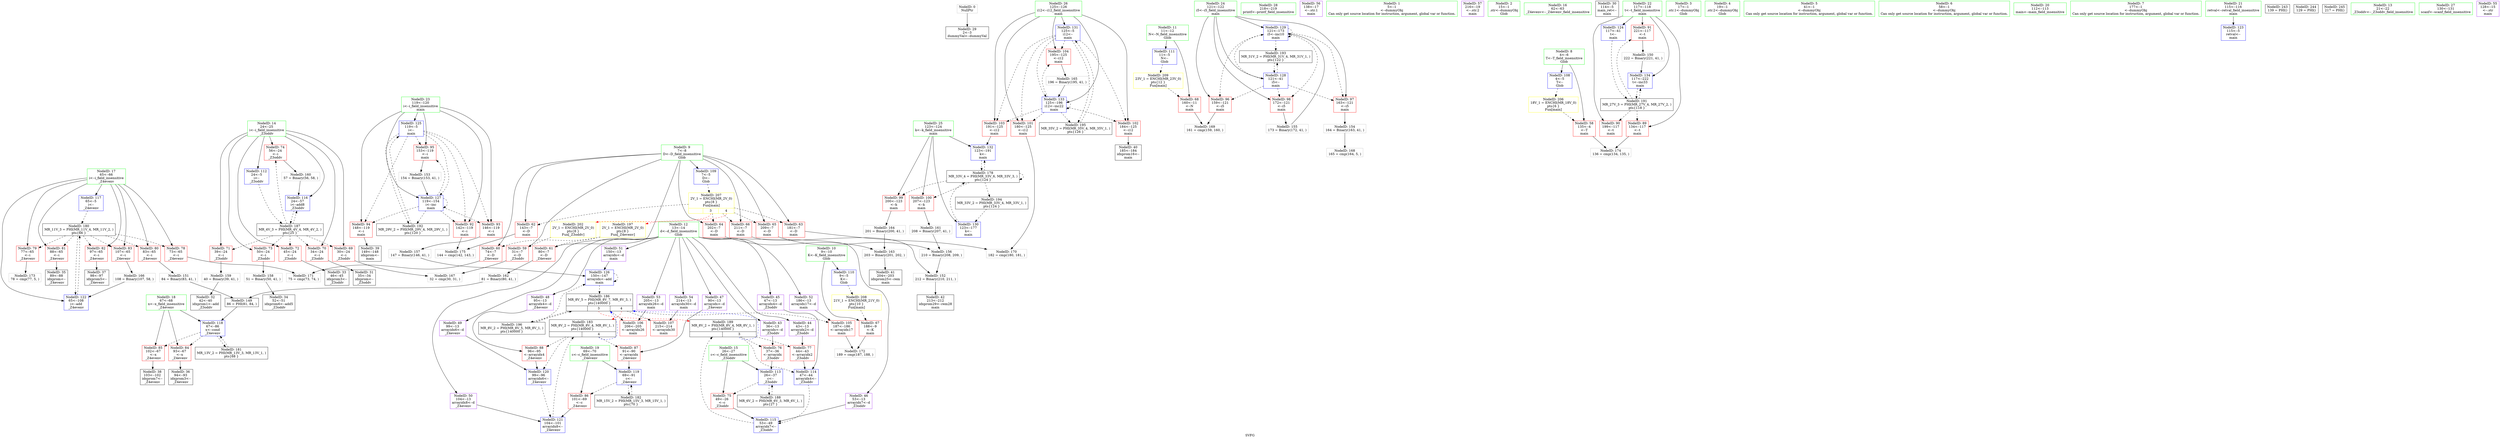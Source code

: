 digraph "SVFG" {
	label="SVFG";

	Node0x556bf6f94bf0 [shape=record,color=grey,label="{NodeID: 0\nNullPtr}"];
	Node0x556bf6f94bf0 -> Node0x556bf6fb3900[style=solid];
	Node0x556bf6fc5ea0 [shape=record,color=black,label="{NodeID: 180\nMR_11V_3 = PHI(MR_11V_4, MR_11V_2, )\npts\{66 \}\n}"];
	Node0x556bf6fc5ea0 -> Node0x556bf6fb70f0[style=dashed];
	Node0x556bf6fc5ea0 -> Node0x556bf6fb71c0[style=dashed];
	Node0x556bf6fc5ea0 -> Node0x556bf6fb7290[style=dashed];
	Node0x556bf6fc5ea0 -> Node0x556bf6fb7360[style=dashed];
	Node0x556bf6fc5ea0 -> Node0x556bf6fb7430[style=dashed];
	Node0x556bf6fc5ea0 -> Node0x556bf6fb7500[style=dashed];
	Node0x556bf6fc5ea0 -> Node0x556bf6fba4d0[style=dashed];
	Node0x556bf6fb4940 [shape=record,color=red,label="{NodeID: 97\n163\<--121\n\<--i5\nmain\n}"];
	Node0x556bf6fb4940 -> Node0x556bf6fbc590[style=solid];
	Node0x556bf6faa4e0 [shape=record,color=green,label="{NodeID: 14\n24\<--25\ni\<--i_field_insensitive\n_Z3oddv\n}"];
	Node0x556bf6faa4e0 -> Node0x556bf6fb69a0[style=solid];
	Node0x556bf6faa4e0 -> Node0x556bf6fb6a70[style=solid];
	Node0x556bf6faa4e0 -> Node0x556bf6fb6b40[style=solid];
	Node0x556bf6faa4e0 -> Node0x556bf6fb6c10[style=solid];
	Node0x556bf6faa4e0 -> Node0x556bf6fb6ce0[style=solid];
	Node0x556bf6faa4e0 -> Node0x556bf6fb6db0[style=solid];
	Node0x556bf6faa4e0 -> Node0x556bf6fb5570[style=solid];
	Node0x556bf6faa4e0 -> Node0x556bf6fb9ff0[style=solid];
	Node0x556bf6fb8da0 [shape=record,color=black,label="{NodeID: 194\nMR_33V_2 = PHI(MR_33V_4, MR_33V_1, )\npts\{124 \}\n}"];
	Node0x556bf6fb8da0 -> Node0x556bf6fbab50[style=dashed];
	Node0x556bf6fb54a0 [shape=record,color=blue,label="{NodeID: 111\n11\<--5\nN\<--\nGlob }"];
	Node0x556bf6fb54a0 -> Node0x556bf6fce0f0[style=dashed];
	Node0x556bf6fb3830 [shape=record,color=green,label="{NodeID: 28\n218\<--219\nprintf\<--printf_field_insensitive\n}"];
	Node0x556bf6fce010 [shape=record,color=yellow,style=double,label="{NodeID: 208\n21V_1 = ENCHI(MR_21V_0)\npts\{10 \}\nFun[main]}"];
	Node0x556bf6fce010 -> Node0x556bf6fb6800[style=dashed];
	Node0x556bf6fba740 [shape=record,color=blue,label="{NodeID: 125\n119\<--5\ni\<--\nmain\n}"];
	Node0x556bf6fba740 -> Node0x556bf6fb7c50[style=dashed];
	Node0x556bf6fba740 -> Node0x556bf6fb7d20[style=dashed];
	Node0x556bf6fba740 -> Node0x556bf6fb7df0[style=dashed];
	Node0x556bf6fba740 -> Node0x556bf6fb7ec0[style=dashed];
	Node0x556bf6fba740 -> Node0x556bf6fba8e0[style=dashed];
	Node0x556bf6fba740 -> Node0x556bf6fb83a0[style=dashed];
	Node0x556bf6fb4390 [shape=record,color=black,label="{NodeID: 42\n213\<--212\nidxprom29\<--rem28\nmain\n}"];
	Node0x556bf6fb5f10 [shape=record,color=purple,label="{NodeID: 56\n138\<--17\n\<--.str.1\nmain\n}"];
	Node0x556bf6fbc410 [shape=record,color=grey,label="{NodeID: 153\n154 = Binary(153, 41, )\n}"];
	Node0x556bf6fbc410 -> Node0x556bf6fba8e0[style=solid];
	Node0x556bf6fb6a70 [shape=record,color=red,label="{NodeID: 70\n34\<--24\n\<--i\n_Z3oddv\n}"];
	Node0x556bf6fb6a70 -> Node0x556bf6fb3aa0[style=solid];
	Node0x556bf6fbd910 [shape=record,color=grey,label="{NodeID: 167\n32 = cmp(30, 31, )\n}"];
	Node0x556bf6fb75d0 [shape=record,color=red,label="{NodeID: 84\n93\<--67\n\<--x\n_Z4evenv\n}"];
	Node0x556bf6fb75d0 -> Node0x556bf6fb3eb0[style=solid];
	Node0x556bf6fa8d30 [shape=record,color=green,label="{NodeID: 1\n5\<--1\n\<--dummyObj\nCan only get source location for instruction, argument, global var or function.}"];
	Node0x556bf6fc63a0 [shape=record,color=black,label="{NodeID: 181\nMR_13V_2 = PHI(MR_13V_3, MR_13V_1, )\npts\{68 \}\n}"];
	Node0x556bf6fc63a0 -> Node0x556bf6fba190[style=dashed];
	Node0x556bf6fb4a10 [shape=record,color=red,label="{NodeID: 98\n172\<--121\n\<--i5\nmain\n}"];
	Node0x556bf6fb4a10 -> Node0x556bf6fbc710[style=solid];
	Node0x556bf6faa5b0 [shape=record,color=green,label="{NodeID: 15\n26\<--27\nc\<--c_field_insensitive\n_Z3oddv\n}"];
	Node0x556bf6faa5b0 -> Node0x556bf6fb6e80[style=solid];
	Node0x556bf6faa5b0 -> Node0x556bf6fb5640[style=solid];
	Node0x556bf6fb8e90 [shape=record,color=black,label="{NodeID: 195\nMR_35V_2 = PHI(MR_35V_4, MR_35V_1, )\npts\{126 \}\n}"];
	Node0x556bf6fb8e90 -> Node0x556bf6fbac20[style=dashed];
	Node0x556bf6fb5570 [shape=record,color=blue,label="{NodeID: 112\n24\<--5\ni\<--\n_Z3oddv\n}"];
	Node0x556bf6fb5570 -> Node0x556bf6fc81a0[style=dashed];
	Node0x556bf6fb3900 [shape=record,color=black,label="{NodeID: 29\n2\<--3\ndummyVal\<--dummyVal\n}"];
	Node0x556bf6fce0f0 [shape=record,color=yellow,style=double,label="{NodeID: 209\n23V_1 = ENCHI(MR_23V_0)\npts\{12 \}\nFun[main]}"];
	Node0x556bf6fce0f0 -> Node0x556bf6fb68d0[style=dashed];
	Node0x556bf6fba810 [shape=record,color=blue,label="{NodeID: 126\n150\<--147\narrayidx\<--add\nmain\n}"];
	Node0x556bf6fba810 -> Node0x556bf6fba810[style=dashed];
	Node0x556bf6fba810 -> Node0x556bf6fc7ca0[style=dashed];
	Node0x556bf6fb4460 [shape=record,color=purple,label="{NodeID: 43\n36\<--13\narrayidx\<--d\n_Z3oddv\n}"];
	Node0x556bf6fb4460 -> Node0x556bf6fb6f50[style=solid];
	Node0x556bf6fb5fe0 [shape=record,color=purple,label="{NodeID: 57\n216\<--19\n\<--.str.2\nmain\n}"];
	Node0x556bf6fbc590 [shape=record,color=grey,label="{NodeID: 154\n164 = Binary(163, 41, )\n}"];
	Node0x556bf6fbc590 -> Node0x556bf6fbda90[style=solid];
	Node0x556bf6fb6b40 [shape=record,color=red,label="{NodeID: 71\n39\<--24\n\<--i\n_Z3oddv\n}"];
	Node0x556bf6fb6b40 -> Node0x556bf6fbcd10[style=solid];
	Node0x556bf6fbda90 [shape=record,color=grey,label="{NodeID: 168\n165 = cmp(164, 5, )\n}"];
	Node0x556bf6fb76a0 [shape=record,color=red,label="{NodeID: 85\n102\<--67\n\<--x\n_Z4evenv\n}"];
	Node0x556bf6fb76a0 -> Node0x556bf6fb4050[style=solid];
	Node0x556bf6fa7c30 [shape=record,color=green,label="{NodeID: 2\n15\<--1\n.str\<--dummyObj\nGlob }"];
	Node0x556bf6fc68a0 [shape=record,color=black,label="{NodeID: 182\nMR_15V_2 = PHI(MR_15V_3, MR_15V_1, )\npts\{70 \}\n}"];
	Node0x556bf6fc68a0 -> Node0x556bf6fba260[style=dashed];
	Node0x556bf6fb4ae0 [shape=record,color=red,label="{NodeID: 99\n200\<--123\n\<--k\nmain\n}"];
	Node0x556bf6fb4ae0 -> Node0x556bf6fbd490[style=solid];
	Node0x556bf6faa680 [shape=record,color=green,label="{NodeID: 16\n62\<--63\n_Z4evenv\<--_Z4evenv_field_insensitive\n}"];
	Node0x556bf6fcbec0 [shape=record,color=black,label="{NodeID: 196\nMR_8V_2 = PHI(MR_8V_5, MR_8V_1, )\npts\{140000 \}\n}"];
	Node0x556bf6fcbec0 -> Node0x556bf6fba810[style=dashed];
	Node0x556bf6fcbec0 -> Node0x556bf6fc7ca0[style=dashed];
	Node0x556bf6fb5640 [shape=record,color=blue,label="{NodeID: 113\n26\<--37\nc\<--\n_Z3oddv\n}"];
	Node0x556bf6fb5640 -> Node0x556bf6fb6e80[style=dashed];
	Node0x556bf6fb5640 -> Node0x556bf6fc86a0[style=dashed];
	Node0x556bf6fb39d0 [shape=record,color=black,label="{NodeID: 30\n114\<--5\nmain_ret\<--\nmain\n}"];
	Node0x556bf6fba8e0 [shape=record,color=blue,label="{NodeID: 127\n119\<--154\ni\<--inc\nmain\n}"];
	Node0x556bf6fba8e0 -> Node0x556bf6fb7c50[style=dashed];
	Node0x556bf6fba8e0 -> Node0x556bf6fb7d20[style=dashed];
	Node0x556bf6fba8e0 -> Node0x556bf6fb7df0[style=dashed];
	Node0x556bf6fba8e0 -> Node0x556bf6fb7ec0[style=dashed];
	Node0x556bf6fba8e0 -> Node0x556bf6fba8e0[style=dashed];
	Node0x556bf6fba8e0 -> Node0x556bf6fb83a0[style=dashed];
	Node0x556bf6fb4530 [shape=record,color=purple,label="{NodeID: 44\n43\<--13\narrayidx2\<--d\n_Z3oddv\n}"];
	Node0x556bf6fb4530 -> Node0x556bf6fb7020[style=solid];
	Node0x556bf6fb60b0 [shape=record,color=red,label="{NodeID: 58\n135\<--4\n\<--T\nmain\n}"];
	Node0x556bf6fb60b0 -> Node0x556bf6fbe390[style=solid];
	Node0x556bf6fbc710 [shape=record,color=grey,label="{NodeID: 155\n173 = Binary(172, 41, )\n}"];
	Node0x556bf6fbc710 -> Node0x556bf6fbaa80[style=solid];
	Node0x556bf6fb6c10 [shape=record,color=red,label="{NodeID: 72\n45\<--24\n\<--i\n_Z3oddv\n}"];
	Node0x556bf6fb6c10 -> Node0x556bf6fb3c40[style=solid];
	Node0x556bf6fbdc10 [shape=record,color=grey,label="{NodeID: 169\n161 = cmp(159, 160, )\n}"];
	Node0x556bf6fb7770 [shape=record,color=red,label="{NodeID: 86\n101\<--69\n\<--c\n_Z4evenv\n}"];
	Node0x556bf6fb7770 -> Node0x556bf6fba400[style=solid];
	Node0x556bf6fb2840 [shape=record,color=green,label="{NodeID: 3\n17\<--1\n.str.1\<--dummyObj\nGlob }"];
	Node0x556bf6fc6da0 [shape=record,color=black,label="{NodeID: 183\nMR_8V_2 = PHI(MR_8V_4, MR_8V_1, )\npts\{140000 \}\n|{|<s3>4}}"];
	Node0x556bf6fc6da0 -> Node0x556bf6fb7840[style=dashed];
	Node0x556bf6fc6da0 -> Node0x556bf6fb7910[style=dashed];
	Node0x556bf6fc6da0 -> Node0x556bf6fba330[style=dashed];
	Node0x556bf6fc6da0:s3 -> Node0x556bf6fc7ca0[style=dashed,color=blue];
	Node0x556bf6fb4bb0 [shape=record,color=red,label="{NodeID: 100\n207\<--123\n\<--k\nmain\n}"];
	Node0x556bf6fb4bb0 -> Node0x556bf6fbd010[style=solid];
	Node0x556bf6faa750 [shape=record,color=green,label="{NodeID: 17\n65\<--66\ni\<--i_field_insensitive\n_Z4evenv\n}"];
	Node0x556bf6faa750 -> Node0x556bf6fb70f0[style=solid];
	Node0x556bf6faa750 -> Node0x556bf6fb71c0[style=solid];
	Node0x556bf6faa750 -> Node0x556bf6fb7290[style=solid];
	Node0x556bf6faa750 -> Node0x556bf6fb7360[style=solid];
	Node0x556bf6faa750 -> Node0x556bf6fb7430[style=solid];
	Node0x556bf6faa750 -> Node0x556bf6fb7500[style=solid];
	Node0x556bf6faa750 -> Node0x556bf6fba0c0[style=solid];
	Node0x556bf6faa750 -> Node0x556bf6fba4d0[style=solid];
	Node0x556bf6fcc3c0 [shape=record,color=yellow,style=double,label="{NodeID: 197\n2V_1 = ENCHI(MR_2V_0)\npts\{8 \}\nFun[_Z4evenv]}"];
	Node0x556bf6fcc3c0 -> Node0x556bf6fb6250[style=dashed];
	Node0x556bf6fcc3c0 -> Node0x556bf6fb6320[style=dashed];
	Node0x556bf6fb5710 [shape=record,color=blue,label="{NodeID: 114\n47\<--44\narrayidx4\<--\n_Z3oddv\n}"];
	Node0x556bf6fb5710 -> Node0x556bf6fb57e0[style=dashed];
	Node0x556bf6fb3aa0 [shape=record,color=black,label="{NodeID: 31\n35\<--34\nidxprom\<--\n_Z3oddv\n}"];
	Node0x556bf6fba9b0 [shape=record,color=blue,label="{NodeID: 128\n121\<--41\ni5\<--\nmain\n}"];
	Node0x556bf6fba9b0 -> Node0x556bf6fb4870[style=dashed];
	Node0x556bf6fba9b0 -> Node0x556bf6fb4940[style=dashed];
	Node0x556bf6fba9b0 -> Node0x556bf6fb4a10[style=dashed];
	Node0x556bf6fba9b0 -> Node0x556bf6fbaa80[style=dashed];
	Node0x556bf6fba9b0 -> Node0x556bf6fb88a0[style=dashed];
	Node0x556bf6fb4600 [shape=record,color=purple,label="{NodeID: 45\n47\<--13\narrayidx4\<--d\n_Z3oddv\n}"];
	Node0x556bf6fb4600 -> Node0x556bf6fb5710[style=solid];
	Node0x556bf6fb6180 [shape=record,color=red,label="{NodeID: 59\n31\<--7\n\<--D\n_Z3oddv\n}"];
	Node0x556bf6fb6180 -> Node0x556bf6fbd910[style=solid];
	Node0x556bf6fbc890 [shape=record,color=grey,label="{NodeID: 156\n210 = Binary(208, 209, )\n}"];
	Node0x556bf6fbc890 -> Node0x556bf6fbc290[style=solid];
	Node0x556bf6fb6ce0 [shape=record,color=red,label="{NodeID: 73\n50\<--24\n\<--i\n_Z3oddv\n}"];
	Node0x556bf6fb6ce0 -> Node0x556bf6fbcb90[style=solid];
	Node0x556bf6fbdd90 [shape=record,color=grey,label="{NodeID: 170\n182 = cmp(180, 181, )\n}"];
	Node0x556bf6fb7840 [shape=record,color=red,label="{NodeID: 87\n91\<--90\n\<--arrayidx\n_Z4evenv\n}"];
	Node0x556bf6fb7840 -> Node0x556bf6fba260[style=solid];
	Node0x556bf6fb28d0 [shape=record,color=green,label="{NodeID: 4\n19\<--1\n.str.2\<--dummyObj\nGlob }"];
	Node0x556bf6fb4c80 [shape=record,color=red,label="{NodeID: 101\n180\<--125\n\<--i12\nmain\n}"];
	Node0x556bf6fb4c80 -> Node0x556bf6fbdd90[style=solid];
	Node0x556bf6faa820 [shape=record,color=green,label="{NodeID: 18\n67\<--68\nx\<--x_field_insensitive\n_Z4evenv\n}"];
	Node0x556bf6faa820 -> Node0x556bf6fb75d0[style=solid];
	Node0x556bf6faa820 -> Node0x556bf6fb76a0[style=solid];
	Node0x556bf6faa820 -> Node0x556bf6fba190[style=solid];
	Node0x556bf6fb57e0 [shape=record,color=blue,label="{NodeID: 115\n53\<--49\narrayidx7\<--\n_Z3oddv\n}"];
	Node0x556bf6fb57e0 -> Node0x556bf6fc8ba0[style=dashed];
	Node0x556bf6fb3b70 [shape=record,color=black,label="{NodeID: 32\n42\<--40\nidxprom1\<--add\n_Z3oddv\n}"];
	Node0x556bf6fbaa80 [shape=record,color=blue,label="{NodeID: 129\n121\<--173\ni5\<--inc10\nmain\n}"];
	Node0x556bf6fbaa80 -> Node0x556bf6fb4870[style=dashed];
	Node0x556bf6fbaa80 -> Node0x556bf6fb4940[style=dashed];
	Node0x556bf6fbaa80 -> Node0x556bf6fb4a10[style=dashed];
	Node0x556bf6fbaa80 -> Node0x556bf6fbaa80[style=dashed];
	Node0x556bf6fbaa80 -> Node0x556bf6fb88a0[style=dashed];
	Node0x556bf6fb46d0 [shape=record,color=purple,label="{NodeID: 46\n53\<--13\narrayidx7\<--d\n_Z3oddv\n}"];
	Node0x556bf6fb46d0 -> Node0x556bf6fb57e0[style=solid];
	Node0x556bf6fb6250 [shape=record,color=red,label="{NodeID: 60\n74\<--7\n\<--D\n_Z4evenv\n}"];
	Node0x556bf6fb6250 -> Node0x556bf6fbdf10[style=solid];
	Node0x556bf6fbca10 [shape=record,color=grey,label="{NodeID: 157\n147 = Binary(146, 41, )\n}"];
	Node0x556bf6fbca10 -> Node0x556bf6fba810[style=solid];
	Node0x556bf6fb6db0 [shape=record,color=red,label="{NodeID: 74\n56\<--24\n\<--i\n_Z3oddv\n}"];
	Node0x556bf6fb6db0 -> Node0x556bf6fbce90[style=solid];
	Node0x556bf6fbdf10 [shape=record,color=grey,label="{NodeID: 171\n75 = cmp(73, 74, )\n}"];
	Node0x556bf6fb7910 [shape=record,color=red,label="{NodeID: 88\n96\<--95\n\<--arrayidx4\n_Z4evenv\n}"];
	Node0x556bf6fb7910 -> Node0x556bf6fba330[style=solid];
	Node0x556bf6f94c80 [shape=record,color=green,label="{NodeID: 5\n41\<--1\n\<--dummyObj\nCan only get source location for instruction, argument, global var or function.}"];
	Node0x556bf6fb4d50 [shape=record,color=red,label="{NodeID: 102\n184\<--125\n\<--i12\nmain\n}"];
	Node0x556bf6fb4d50 -> Node0x556bf6fb41f0[style=solid];
	Node0x556bf6fb3160 [shape=record,color=green,label="{NodeID: 19\n69\<--70\nc\<--c_field_insensitive\n_Z4evenv\n}"];
	Node0x556bf6fb3160 -> Node0x556bf6fb7770[style=solid];
	Node0x556bf6fb3160 -> Node0x556bf6fba260[style=solid];
	Node0x556bf6fb9ff0 [shape=record,color=blue,label="{NodeID: 116\n24\<--57\ni\<--add8\n_Z3oddv\n}"];
	Node0x556bf6fb9ff0 -> Node0x556bf6fc81a0[style=dashed];
	Node0x556bf6fb3c40 [shape=record,color=black,label="{NodeID: 33\n46\<--45\nidxprom3\<--\n_Z3oddv\n}"];
	Node0x556bf6fbab50 [shape=record,color=blue,label="{NodeID: 130\n123\<--177\nk\<--\nmain\n}"];
	Node0x556bf6fbab50 -> Node0x556bf6fc54a0[style=dashed];
	Node0x556bf6fb47a0 [shape=record,color=purple,label="{NodeID: 47\n90\<--13\narrayidx\<--d\n_Z4evenv\n}"];
	Node0x556bf6fb47a0 -> Node0x556bf6fb7840[style=solid];
	Node0x556bf6fb6320 [shape=record,color=red,label="{NodeID: 61\n80\<--7\n\<--D\n_Z4evenv\n}"];
	Node0x556bf6fb6320 -> Node0x556bf6fbd190[style=solid];
	Node0x556bf6fbcb90 [shape=record,color=grey,label="{NodeID: 158\n51 = Binary(50, 41, )\n}"];
	Node0x556bf6fbcb90 -> Node0x556bf6fb3d10[style=solid];
	Node0x556bf6fb6e80 [shape=record,color=red,label="{NodeID: 75\n49\<--26\n\<--c\n_Z3oddv\n}"];
	Node0x556bf6fb6e80 -> Node0x556bf6fb57e0[style=solid];
	Node0x556bf6fbe090 [shape=record,color=grey,label="{NodeID: 172\n189 = cmp(187, 188, )\n}"];
	Node0x556bf6fb79e0 [shape=record,color=red,label="{NodeID: 89\n134\<--117\n\<--t\nmain\n}"];
	Node0x556bf6fb79e0 -> Node0x556bf6fbe390[style=solid];
	Node0x556bf6f94d10 [shape=record,color=green,label="{NodeID: 6\n58\<--1\n\<--dummyObj\nCan only get source location for instruction, argument, global var or function.}"];
	Node0x556bf6fc7ca0 [shape=record,color=black,label="{NodeID: 186\nMR_8V_5 = PHI(MR_8V_7, MR_8V_3, )\npts\{140000 \}\n|{|<s4>3|<s5>4}}"];
	Node0x556bf6fc7ca0 -> Node0x556bf6fb4fc0[style=dashed];
	Node0x556bf6fc7ca0 -> Node0x556bf6fb5090[style=dashed];
	Node0x556bf6fc7ca0 -> Node0x556bf6fb5160[style=dashed];
	Node0x556bf6fc7ca0 -> Node0x556bf6fcbec0[style=dashed];
	Node0x556bf6fc7ca0:s4 -> Node0x556bf6fc8ba0[style=dashed,color=red];
	Node0x556bf6fc7ca0:s5 -> Node0x556bf6fc6da0[style=dashed,color=red];
	Node0x556bf6fb4e20 [shape=record,color=red,label="{NodeID: 103\n191\<--125\n\<--i12\nmain\n}"];
	Node0x556bf6fb4e20 -> Node0x556bf6fbacf0[style=solid];
	Node0x556bf6fb31f0 [shape=record,color=green,label="{NodeID: 20\n112\<--113\nmain\<--main_field_insensitive\n}"];
	Node0x556bf6fba0c0 [shape=record,color=blue,label="{NodeID: 117\n65\<--5\ni\<--\n_Z4evenv\n}"];
	Node0x556bf6fba0c0 -> Node0x556bf6fc5ea0[style=dashed];
	Node0x556bf6fb3d10 [shape=record,color=black,label="{NodeID: 34\n52\<--51\nidxprom6\<--add5\n_Z3oddv\n}"];
	Node0x556bf6fbac20 [shape=record,color=blue,label="{NodeID: 131\n125\<--5\ni12\<--\nmain\n}"];
	Node0x556bf6fbac20 -> Node0x556bf6fb4c80[style=dashed];
	Node0x556bf6fbac20 -> Node0x556bf6fb4d50[style=dashed];
	Node0x556bf6fbac20 -> Node0x556bf6fb4e20[style=dashed];
	Node0x556bf6fbac20 -> Node0x556bf6fb4ef0[style=dashed];
	Node0x556bf6fbac20 -> Node0x556bf6fbadc0[style=dashed];
	Node0x556bf6fbac20 -> Node0x556bf6fb8e90[style=dashed];
	Node0x556bf6fb5890 [shape=record,color=purple,label="{NodeID: 48\n95\<--13\narrayidx4\<--d\n_Z4evenv\n}"];
	Node0x556bf6fb5890 -> Node0x556bf6fb7910[style=solid];
	Node0x556bf6fb63f0 [shape=record,color=red,label="{NodeID: 62\n143\<--7\n\<--D\nmain\n}"];
	Node0x556bf6fb63f0 -> Node0x556bf6fbe510[style=solid];
	Node0x556bf6fbcd10 [shape=record,color=grey,label="{NodeID: 159\n40 = Binary(39, 41, )\n}"];
	Node0x556bf6fbcd10 -> Node0x556bf6fb3b70[style=solid];
	Node0x556bf6fb6f50 [shape=record,color=red,label="{NodeID: 76\n37\<--36\n\<--arrayidx\n_Z3oddv\n}"];
	Node0x556bf6fb6f50 -> Node0x556bf6fb5640[style=solid];
	Node0x556bf6fbe210 [shape=record,color=grey,label="{NodeID: 173\n78 = cmp(77, 5, )\n}"];
	Node0x556bf6fb7ab0 [shape=record,color=red,label="{NodeID: 90\n199\<--117\n\<--t\nmain\n}"];
	Node0x556bf6f949f0 [shape=record,color=green,label="{NodeID: 7\n177\<--1\n\<--dummyObj\nCan only get source location for instruction, argument, global var or function.}"];
	Node0x556bf6fc81a0 [shape=record,color=black,label="{NodeID: 187\nMR_4V_3 = PHI(MR_4V_4, MR_4V_2, )\npts\{25 \}\n}"];
	Node0x556bf6fc81a0 -> Node0x556bf6fb69a0[style=dashed];
	Node0x556bf6fc81a0 -> Node0x556bf6fb6a70[style=dashed];
	Node0x556bf6fc81a0 -> Node0x556bf6fb6b40[style=dashed];
	Node0x556bf6fc81a0 -> Node0x556bf6fb6c10[style=dashed];
	Node0x556bf6fc81a0 -> Node0x556bf6fb6ce0[style=dashed];
	Node0x556bf6fc81a0 -> Node0x556bf6fb6db0[style=dashed];
	Node0x556bf6fc81a0 -> Node0x556bf6fb9ff0[style=dashed];
	Node0x556bf6fb4ef0 [shape=record,color=red,label="{NodeID: 104\n195\<--125\n\<--i12\nmain\n}"];
	Node0x556bf6fb4ef0 -> Node0x556bf6fbd610[style=solid];
	Node0x556bf6fb3280 [shape=record,color=green,label="{NodeID: 21\n115\<--116\nretval\<--retval_field_insensitive\nmain\n}"];
	Node0x556bf6fb3280 -> Node0x556bf6fba5a0[style=solid];
	Node0x556bf6fba190 [shape=record,color=blue,label="{NodeID: 118\n67\<--86\nx\<--cond\n_Z4evenv\n}"];
	Node0x556bf6fba190 -> Node0x556bf6fb75d0[style=dashed];
	Node0x556bf6fba190 -> Node0x556bf6fb76a0[style=dashed];
	Node0x556bf6fba190 -> Node0x556bf6fc63a0[style=dashed];
	Node0x556bf6fb3de0 [shape=record,color=black,label="{NodeID: 35\n89\<--88\nidxprom\<--\n_Z4evenv\n}"];
	Node0x556bf6fbacf0 [shape=record,color=blue,label="{NodeID: 132\n123\<--191\nk\<--\nmain\n}"];
	Node0x556bf6fbacf0 -> Node0x556bf6fc54a0[style=dashed];
	Node0x556bf6fb5960 [shape=record,color=purple,label="{NodeID: 49\n99\<--13\narrayidx6\<--d\n_Z4evenv\n}"];
	Node0x556bf6fb5960 -> Node0x556bf6fba330[style=solid];
	Node0x556bf6fb64c0 [shape=record,color=red,label="{NodeID: 63\n181\<--7\n\<--D\nmain\n}"];
	Node0x556bf6fb64c0 -> Node0x556bf6fbdd90[style=solid];
	Node0x556bf6fdb630 [shape=record,color=black,label="{NodeID: 243\n139 = PHI()\n}"];
	Node0x556bf6fbce90 [shape=record,color=grey,label="{NodeID: 160\n57 = Binary(56, 58, )\n}"];
	Node0x556bf6fbce90 -> Node0x556bf6fb9ff0[style=solid];
	Node0x556bf6fb7020 [shape=record,color=red,label="{NodeID: 77\n44\<--43\n\<--arrayidx2\n_Z3oddv\n}"];
	Node0x556bf6fb7020 -> Node0x556bf6fb5710[style=solid];
	Node0x556bf6fbe390 [shape=record,color=grey,label="{NodeID: 174\n136 = cmp(134, 135, )\n}"];
	Node0x556bf6fb7b80 [shape=record,color=red,label="{NodeID: 91\n221\<--117\n\<--t\nmain\n}"];
	Node0x556bf6fb7b80 -> Node0x556bf6fbbf90[style=solid];
	Node0x556bf6f94a80 [shape=record,color=green,label="{NodeID: 8\n4\<--6\nT\<--T_field_insensitive\nGlob }"];
	Node0x556bf6f94a80 -> Node0x556bf6fb60b0[style=solid];
	Node0x556bf6f94a80 -> Node0x556bf6fb5230[style=solid];
	Node0x556bf6fc86a0 [shape=record,color=black,label="{NodeID: 188\nMR_6V_2 = PHI(MR_6V_3, MR_6V_1, )\npts\{27 \}\n}"];
	Node0x556bf6fc86a0 -> Node0x556bf6fb5640[style=dashed];
	Node0x556bf6fb4fc0 [shape=record,color=red,label="{NodeID: 105\n187\<--186\n\<--arrayidx17\nmain\n}"];
	Node0x556bf6fb4fc0 -> Node0x556bf6fbe090[style=solid];
	Node0x556bf6fb3350 [shape=record,color=green,label="{NodeID: 22\n117\<--118\nt\<--t_field_insensitive\nmain\n}"];
	Node0x556bf6fb3350 -> Node0x556bf6fb79e0[style=solid];
	Node0x556bf6fb3350 -> Node0x556bf6fb7ab0[style=solid];
	Node0x556bf6fb3350 -> Node0x556bf6fb7b80[style=solid];
	Node0x556bf6fb3350 -> Node0x556bf6fba670[style=solid];
	Node0x556bf6fb3350 -> Node0x556bf6fbae90[style=solid];
	Node0x556bf6fcda70 [shape=record,color=yellow,style=double,label="{NodeID: 202\n2V_1 = ENCHI(MR_2V_0)\npts\{8 \}\nFun[_Z3oddv]}"];
	Node0x556bf6fcda70 -> Node0x556bf6fb6180[style=dashed];
	Node0x556bf6fba260 [shape=record,color=blue,label="{NodeID: 119\n69\<--91\nc\<--\n_Z4evenv\n}"];
	Node0x556bf6fba260 -> Node0x556bf6fb7770[style=dashed];
	Node0x556bf6fba260 -> Node0x556bf6fc68a0[style=dashed];
	Node0x556bf6fb3eb0 [shape=record,color=black,label="{NodeID: 36\n94\<--93\nidxprom3\<--\n_Z4evenv\n}"];
	Node0x556bf6fbadc0 [shape=record,color=blue,label="{NodeID: 133\n125\<--196\ni12\<--inc22\nmain\n}"];
	Node0x556bf6fbadc0 -> Node0x556bf6fb4c80[style=dashed];
	Node0x556bf6fbadc0 -> Node0x556bf6fb4d50[style=dashed];
	Node0x556bf6fbadc0 -> Node0x556bf6fb4e20[style=dashed];
	Node0x556bf6fbadc0 -> Node0x556bf6fb4ef0[style=dashed];
	Node0x556bf6fbadc0 -> Node0x556bf6fbadc0[style=dashed];
	Node0x556bf6fbadc0 -> Node0x556bf6fb8e90[style=dashed];
	Node0x556bf6fb5a30 [shape=record,color=purple,label="{NodeID: 50\n104\<--13\narrayidx8\<--d\n_Z4evenv\n}"];
	Node0x556bf6fb5a30 -> Node0x556bf6fba400[style=solid];
	Node0x556bf6fb6590 [shape=record,color=red,label="{NodeID: 64\n202\<--7\n\<--D\nmain\n}"];
	Node0x556bf6fb6590 -> Node0x556bf6fbd310[style=solid];
	Node0x556bf6fdb730 [shape=record,color=black,label="{NodeID: 244\n129 = PHI()\n}"];
	Node0x556bf6fbd010 [shape=record,color=grey,label="{NodeID: 161\n208 = Binary(207, 41, )\n}"];
	Node0x556bf6fbd010 -> Node0x556bf6fbc890[style=solid];
	Node0x556bf6fb70f0 [shape=record,color=red,label="{NodeID: 78\n73\<--65\n\<--i\n_Z4evenv\n}"];
	Node0x556bf6fb70f0 -> Node0x556bf6fbdf10[style=solid];
	Node0x556bf6fbe510 [shape=record,color=grey,label="{NodeID: 175\n144 = cmp(142, 143, )\n}"];
	Node0x556bf6fb7c50 [shape=record,color=red,label="{NodeID: 92\n142\<--119\n\<--i\nmain\n}"];
	Node0x556bf6fb7c50 -> Node0x556bf6fbe510[style=solid];
	Node0x556bf6f94b10 [shape=record,color=green,label="{NodeID: 9\n7\<--8\nD\<--D_field_insensitive\nGlob }"];
	Node0x556bf6f94b10 -> Node0x556bf6fb6180[style=solid];
	Node0x556bf6f94b10 -> Node0x556bf6fb6250[style=solid];
	Node0x556bf6f94b10 -> Node0x556bf6fb6320[style=solid];
	Node0x556bf6f94b10 -> Node0x556bf6fb63f0[style=solid];
	Node0x556bf6f94b10 -> Node0x556bf6fb64c0[style=solid];
	Node0x556bf6f94b10 -> Node0x556bf6fb6590[style=solid];
	Node0x556bf6f94b10 -> Node0x556bf6fb6660[style=solid];
	Node0x556bf6f94b10 -> Node0x556bf6fb6730[style=solid];
	Node0x556bf6f94b10 -> Node0x556bf6fb5300[style=solid];
	Node0x556bf6fc8ba0 [shape=record,color=black,label="{NodeID: 189\nMR_8V_2 = PHI(MR_8V_4, MR_8V_1, )\npts\{140000 \}\n|{|<s3>3}}"];
	Node0x556bf6fc8ba0 -> Node0x556bf6fb6f50[style=dashed];
	Node0x556bf6fc8ba0 -> Node0x556bf6fb7020[style=dashed];
	Node0x556bf6fc8ba0 -> Node0x556bf6fb5710[style=dashed];
	Node0x556bf6fc8ba0:s3 -> Node0x556bf6fc7ca0[style=dashed,color=blue];
	Node0x556bf6fb5090 [shape=record,color=red,label="{NodeID: 106\n206\<--205\n\<--arrayidx26\nmain\n}"];
	Node0x556bf6fb3420 [shape=record,color=green,label="{NodeID: 23\n119\<--120\ni\<--i_field_insensitive\nmain\n}"];
	Node0x556bf6fb3420 -> Node0x556bf6fb7c50[style=solid];
	Node0x556bf6fb3420 -> Node0x556bf6fb7d20[style=solid];
	Node0x556bf6fb3420 -> Node0x556bf6fb7df0[style=solid];
	Node0x556bf6fb3420 -> Node0x556bf6fb7ec0[style=solid];
	Node0x556bf6fb3420 -> Node0x556bf6fba740[style=solid];
	Node0x556bf6fb3420 -> Node0x556bf6fba8e0[style=solid];
	Node0x556bf6fba330 [shape=record,color=blue,label="{NodeID: 120\n99\<--96\narrayidx6\<--\n_Z4evenv\n}"];
	Node0x556bf6fba330 -> Node0x556bf6fba400[style=dashed];
	Node0x556bf6fb3f80 [shape=record,color=black,label="{NodeID: 37\n98\<--97\nidxprom5\<--\n_Z4evenv\n}"];
	Node0x556bf6fbae90 [shape=record,color=blue,label="{NodeID: 134\n117\<--222\nt\<--inc33\nmain\n}"];
	Node0x556bf6fbae90 -> Node0x556bf6fc95a0[style=dashed];
	Node0x556bf6fb5b00 [shape=record,color=purple,label="{NodeID: 51\n150\<--13\narrayidx\<--d\nmain\n}"];
	Node0x556bf6fb5b00 -> Node0x556bf6fba810[style=solid];
	Node0x556bf6fb6660 [shape=record,color=red,label="{NodeID: 65\n209\<--7\n\<--D\nmain\n}"];
	Node0x556bf6fb6660 -> Node0x556bf6fbc890[style=solid];
	Node0x556bf6fdb830 [shape=record,color=black,label="{NodeID: 245\n217 = PHI()\n}"];
	Node0x556bf6fbd190 [shape=record,color=grey,label="{NodeID: 162\n81 = Binary(80, 41, )\n}"];
	Node0x556bf6fbd190 -> Node0x556bf6fbb9f0[style=solid];
	Node0x556bf6fb71c0 [shape=record,color=red,label="{NodeID: 79\n77\<--65\n\<--i\n_Z4evenv\n}"];
	Node0x556bf6fb71c0 -> Node0x556bf6fbe210[style=solid];
	Node0x556bf6fb7d20 [shape=record,color=red,label="{NodeID: 93\n146\<--119\n\<--i\nmain\n}"];
	Node0x556bf6fb7d20 -> Node0x556bf6fbca10[style=solid];
	Node0x556bf6fb2b80 [shape=record,color=green,label="{NodeID: 10\n9\<--10\nK\<--K_field_insensitive\nGlob }"];
	Node0x556bf6fb2b80 -> Node0x556bf6fb6800[style=solid];
	Node0x556bf6fb2b80 -> Node0x556bf6fb53d0[style=solid];
	Node0x556bf6fb5160 [shape=record,color=red,label="{NodeID: 107\n215\<--214\n\<--arrayidx30\nmain\n}"];
	Node0x556bf6fb34f0 [shape=record,color=green,label="{NodeID: 24\n121\<--122\ni5\<--i5_field_insensitive\nmain\n}"];
	Node0x556bf6fb34f0 -> Node0x556bf6fb4870[style=solid];
	Node0x556bf6fb34f0 -> Node0x556bf6fb4940[style=solid];
	Node0x556bf6fb34f0 -> Node0x556bf6fb4a10[style=solid];
	Node0x556bf6fb34f0 -> Node0x556bf6fba9b0[style=solid];
	Node0x556bf6fb34f0 -> Node0x556bf6fbaa80[style=solid];
	Node0x556bf6fba400 [shape=record,color=blue,label="{NodeID: 121\n104\<--101\narrayidx8\<--\n_Z4evenv\n}"];
	Node0x556bf6fba400 -> Node0x556bf6fc6da0[style=dashed];
	Node0x556bf6fb4050 [shape=record,color=black,label="{NodeID: 38\n103\<--102\nidxprom7\<--\n_Z4evenv\n}"];
	Node0x556bf6fb5bd0 [shape=record,color=purple,label="{NodeID: 52\n186\<--13\narrayidx17\<--d\nmain\n}"];
	Node0x556bf6fb5bd0 -> Node0x556bf6fb4fc0[style=solid];
	Node0x556bf6fbb9f0 [shape=record,color=black,label="{NodeID: 149\n86 = PHI(81, 84, )\n}"];
	Node0x556bf6fbb9f0 -> Node0x556bf6fba190[style=solid];
	Node0x556bf6fb6730 [shape=record,color=red,label="{NodeID: 66\n211\<--7\n\<--D\nmain\n}"];
	Node0x556bf6fb6730 -> Node0x556bf6fbc290[style=solid];
	Node0x556bf6fbd310 [shape=record,color=grey,label="{NodeID: 163\n203 = Binary(201, 202, )\n}"];
	Node0x556bf6fbd310 -> Node0x556bf6fb42c0[style=solid];
	Node0x556bf6fb7290 [shape=record,color=red,label="{NodeID: 80\n83\<--65\n\<--i\n_Z4evenv\n}"];
	Node0x556bf6fb7290 -> Node0x556bf6fbc110[style=solid];
	Node0x556bf6fb7df0 [shape=record,color=red,label="{NodeID: 94\n148\<--119\n\<--i\nmain\n}"];
	Node0x556bf6fb7df0 -> Node0x556bf6fb4120[style=solid];
	Node0x556bf6fb2c50 [shape=record,color=green,label="{NodeID: 11\n11\<--12\nN\<--N_field_insensitive\nGlob }"];
	Node0x556bf6fb2c50 -> Node0x556bf6fb68d0[style=solid];
	Node0x556bf6fb2c50 -> Node0x556bf6fb54a0[style=solid];
	Node0x556bf6fc95a0 [shape=record,color=black,label="{NodeID: 191\nMR_27V_3 = PHI(MR_27V_4, MR_27V_2, )\npts\{118 \}\n}"];
	Node0x556bf6fc95a0 -> Node0x556bf6fb79e0[style=dashed];
	Node0x556bf6fc95a0 -> Node0x556bf6fb7ab0[style=dashed];
	Node0x556bf6fc95a0 -> Node0x556bf6fb7b80[style=dashed];
	Node0x556bf6fc95a0 -> Node0x556bf6fbae90[style=dashed];
	Node0x556bf6fb5230 [shape=record,color=blue,label="{NodeID: 108\n4\<--5\nT\<--\nGlob }"];
	Node0x556bf6fb5230 -> Node0x556bf6fcde20[style=dashed];
	Node0x556bf6fb35c0 [shape=record,color=green,label="{NodeID: 25\n123\<--124\nk\<--k_field_insensitive\nmain\n}"];
	Node0x556bf6fb35c0 -> Node0x556bf6fb4ae0[style=solid];
	Node0x556bf6fb35c0 -> Node0x556bf6fb4bb0[style=solid];
	Node0x556bf6fb35c0 -> Node0x556bf6fbab50[style=solid];
	Node0x556bf6fb35c0 -> Node0x556bf6fbacf0[style=solid];
	Node0x556bf6fba4d0 [shape=record,color=blue,label="{NodeID: 122\n65\<--108\ni\<--add\n_Z4evenv\n}"];
	Node0x556bf6fba4d0 -> Node0x556bf6fc5ea0[style=dashed];
	Node0x556bf6fb4120 [shape=record,color=black,label="{NodeID: 39\n149\<--148\nidxprom\<--\nmain\n}"];
	Node0x556bf6fb5ca0 [shape=record,color=purple,label="{NodeID: 53\n205\<--13\narrayidx26\<--d\nmain\n}"];
	Node0x556bf6fb5ca0 -> Node0x556bf6fb5090[style=solid];
	Node0x556bf6fbbf90 [shape=record,color=grey,label="{NodeID: 150\n222 = Binary(221, 41, )\n}"];
	Node0x556bf6fbbf90 -> Node0x556bf6fbae90[style=solid];
	Node0x556bf6fb6800 [shape=record,color=red,label="{NodeID: 67\n188\<--9\n\<--K\nmain\n}"];
	Node0x556bf6fb6800 -> Node0x556bf6fbe090[style=solid];
	Node0x556bf6fbd490 [shape=record,color=grey,label="{NodeID: 164\n201 = Binary(200, 41, )\n}"];
	Node0x556bf6fbd490 -> Node0x556bf6fbd310[style=solid];
	Node0x556bf6fb7360 [shape=record,color=red,label="{NodeID: 81\n88\<--65\n\<--i\n_Z4evenv\n}"];
	Node0x556bf6fb7360 -> Node0x556bf6fb3de0[style=solid];
	Node0x556bf6fc54a0 [shape=record,color=black,label="{NodeID: 178\nMR_33V_4 = PHI(MR_33V_6, MR_33V_3, )\npts\{124 \}\n}"];
	Node0x556bf6fc54a0 -> Node0x556bf6fb4ae0[style=dashed];
	Node0x556bf6fc54a0 -> Node0x556bf6fb4bb0[style=dashed];
	Node0x556bf6fc54a0 -> Node0x556bf6fbacf0[style=dashed];
	Node0x556bf6fc54a0 -> Node0x556bf6fc54a0[style=dashed];
	Node0x556bf6fc54a0 -> Node0x556bf6fb8da0[style=dashed];
	Node0x556bf6fb7ec0 [shape=record,color=red,label="{NodeID: 95\n153\<--119\n\<--i\nmain\n}"];
	Node0x556bf6fb7ec0 -> Node0x556bf6fbc410[style=solid];
	Node0x556bf6fb2d20 [shape=record,color=green,label="{NodeID: 12\n13\<--14\nd\<--d_field_insensitive\nGlob }"];
	Node0x556bf6fb2d20 -> Node0x556bf6fb4460[style=solid];
	Node0x556bf6fb2d20 -> Node0x556bf6fb4530[style=solid];
	Node0x556bf6fb2d20 -> Node0x556bf6fb4600[style=solid];
	Node0x556bf6fb2d20 -> Node0x556bf6fb46d0[style=solid];
	Node0x556bf6fb2d20 -> Node0x556bf6fb47a0[style=solid];
	Node0x556bf6fb2d20 -> Node0x556bf6fb5890[style=solid];
	Node0x556bf6fb2d20 -> Node0x556bf6fb5960[style=solid];
	Node0x556bf6fb2d20 -> Node0x556bf6fb5a30[style=solid];
	Node0x556bf6fb2d20 -> Node0x556bf6fb5b00[style=solid];
	Node0x556bf6fb2d20 -> Node0x556bf6fb5bd0[style=solid];
	Node0x556bf6fb2d20 -> Node0x556bf6fb5ca0[style=solid];
	Node0x556bf6fb2d20 -> Node0x556bf6fb5d70[style=solid];
	Node0x556bf6fb83a0 [shape=record,color=black,label="{NodeID: 192\nMR_29V_2 = PHI(MR_29V_4, MR_29V_1, )\npts\{120 \}\n}"];
	Node0x556bf6fb83a0 -> Node0x556bf6fba740[style=dashed];
	Node0x556bf6fb5300 [shape=record,color=blue,label="{NodeID: 109\n7\<--5\nD\<--\nGlob }"];
	Node0x556bf6fb5300 -> Node0x556bf6fcdf30[style=dashed];
	Node0x556bf6fb3690 [shape=record,color=green,label="{NodeID: 26\n125\<--126\ni12\<--i12_field_insensitive\nmain\n}"];
	Node0x556bf6fb3690 -> Node0x556bf6fb4c80[style=solid];
	Node0x556bf6fb3690 -> Node0x556bf6fb4d50[style=solid];
	Node0x556bf6fb3690 -> Node0x556bf6fb4e20[style=solid];
	Node0x556bf6fb3690 -> Node0x556bf6fb4ef0[style=solid];
	Node0x556bf6fb3690 -> Node0x556bf6fbac20[style=solid];
	Node0x556bf6fb3690 -> Node0x556bf6fbadc0[style=solid];
	Node0x556bf6fcde20 [shape=record,color=yellow,style=double,label="{NodeID: 206\n18V_1 = ENCHI(MR_18V_0)\npts\{6 \}\nFun[main]}"];
	Node0x556bf6fcde20 -> Node0x556bf6fb60b0[style=dashed];
	Node0x556bf6fba5a0 [shape=record,color=blue,label="{NodeID: 123\n115\<--5\nretval\<--\nmain\n}"];
	Node0x556bf6fb41f0 [shape=record,color=black,label="{NodeID: 40\n185\<--184\nidxprom16\<--\nmain\n}"];
	Node0x556bf6fb5d70 [shape=record,color=purple,label="{NodeID: 54\n214\<--13\narrayidx30\<--d\nmain\n}"];
	Node0x556bf6fb5d70 -> Node0x556bf6fb5160[style=solid];
	Node0x556bf6fbc110 [shape=record,color=grey,label="{NodeID: 151\n84 = Binary(83, 41, )\n}"];
	Node0x556bf6fbc110 -> Node0x556bf6fbb9f0[style=solid];
	Node0x556bf6fb68d0 [shape=record,color=red,label="{NodeID: 68\n160\<--11\n\<--N\nmain\n}"];
	Node0x556bf6fb68d0 -> Node0x556bf6fbdc10[style=solid];
	Node0x556bf6fbd610 [shape=record,color=grey,label="{NodeID: 165\n196 = Binary(195, 41, )\n}"];
	Node0x556bf6fbd610 -> Node0x556bf6fbadc0[style=solid];
	Node0x556bf6fb7430 [shape=record,color=red,label="{NodeID: 82\n97\<--65\n\<--i\n_Z4evenv\n}"];
	Node0x556bf6fb7430 -> Node0x556bf6fb3f80[style=solid];
	Node0x556bf6fb4870 [shape=record,color=red,label="{NodeID: 96\n159\<--121\n\<--i5\nmain\n}"];
	Node0x556bf6fb4870 -> Node0x556bf6fbdc10[style=solid];
	Node0x556bf6faa410 [shape=record,color=green,label="{NodeID: 13\n21\<--22\n_Z3oddv\<--_Z3oddv_field_insensitive\n}"];
	Node0x556bf6fb88a0 [shape=record,color=black,label="{NodeID: 193\nMR_31V_2 = PHI(MR_31V_4, MR_31V_1, )\npts\{122 \}\n}"];
	Node0x556bf6fb88a0 -> Node0x556bf6fba9b0[style=dashed];
	Node0x556bf6fb53d0 [shape=record,color=blue,label="{NodeID: 110\n9\<--5\nK\<--\nGlob }"];
	Node0x556bf6fb53d0 -> Node0x556bf6fce010[style=dashed];
	Node0x556bf6fb3760 [shape=record,color=green,label="{NodeID: 27\n130\<--131\nscanf\<--scanf_field_insensitive\n}"];
	Node0x556bf6fcdf30 [shape=record,color=yellow,style=double,label="{NodeID: 207\n2V_1 = ENCHI(MR_2V_0)\npts\{8 \}\nFun[main]|{|<s5>3|<s6>4}}"];
	Node0x556bf6fcdf30 -> Node0x556bf6fb63f0[style=dashed];
	Node0x556bf6fcdf30 -> Node0x556bf6fb64c0[style=dashed];
	Node0x556bf6fcdf30 -> Node0x556bf6fb6590[style=dashed];
	Node0x556bf6fcdf30 -> Node0x556bf6fb6660[style=dashed];
	Node0x556bf6fcdf30 -> Node0x556bf6fb6730[style=dashed];
	Node0x556bf6fcdf30:s5 -> Node0x556bf6fcda70[style=dashed,color=red];
	Node0x556bf6fcdf30:s6 -> Node0x556bf6fcc3c0[style=dashed,color=red];
	Node0x556bf6fba670 [shape=record,color=blue,label="{NodeID: 124\n117\<--41\nt\<--\nmain\n}"];
	Node0x556bf6fba670 -> Node0x556bf6fc95a0[style=dashed];
	Node0x556bf6fb42c0 [shape=record,color=black,label="{NodeID: 41\n204\<--203\nidxprom25\<--rem\nmain\n}"];
	Node0x556bf6fb5e40 [shape=record,color=purple,label="{NodeID: 55\n128\<--15\n\<--.str\nmain\n}"];
	Node0x556bf6fbc290 [shape=record,color=grey,label="{NodeID: 152\n212 = Binary(210, 211, )\n}"];
	Node0x556bf6fbc290 -> Node0x556bf6fb4390[style=solid];
	Node0x556bf6fb69a0 [shape=record,color=red,label="{NodeID: 69\n30\<--24\n\<--i\n_Z3oddv\n}"];
	Node0x556bf6fb69a0 -> Node0x556bf6fbd910[style=solid];
	Node0x556bf6fbd790 [shape=record,color=grey,label="{NodeID: 166\n108 = Binary(107, 58, )\n}"];
	Node0x556bf6fbd790 -> Node0x556bf6fba4d0[style=solid];
	Node0x556bf6fb7500 [shape=record,color=red,label="{NodeID: 83\n107\<--65\n\<--i\n_Z4evenv\n}"];
	Node0x556bf6fb7500 -> Node0x556bf6fbd790[style=solid];
}
